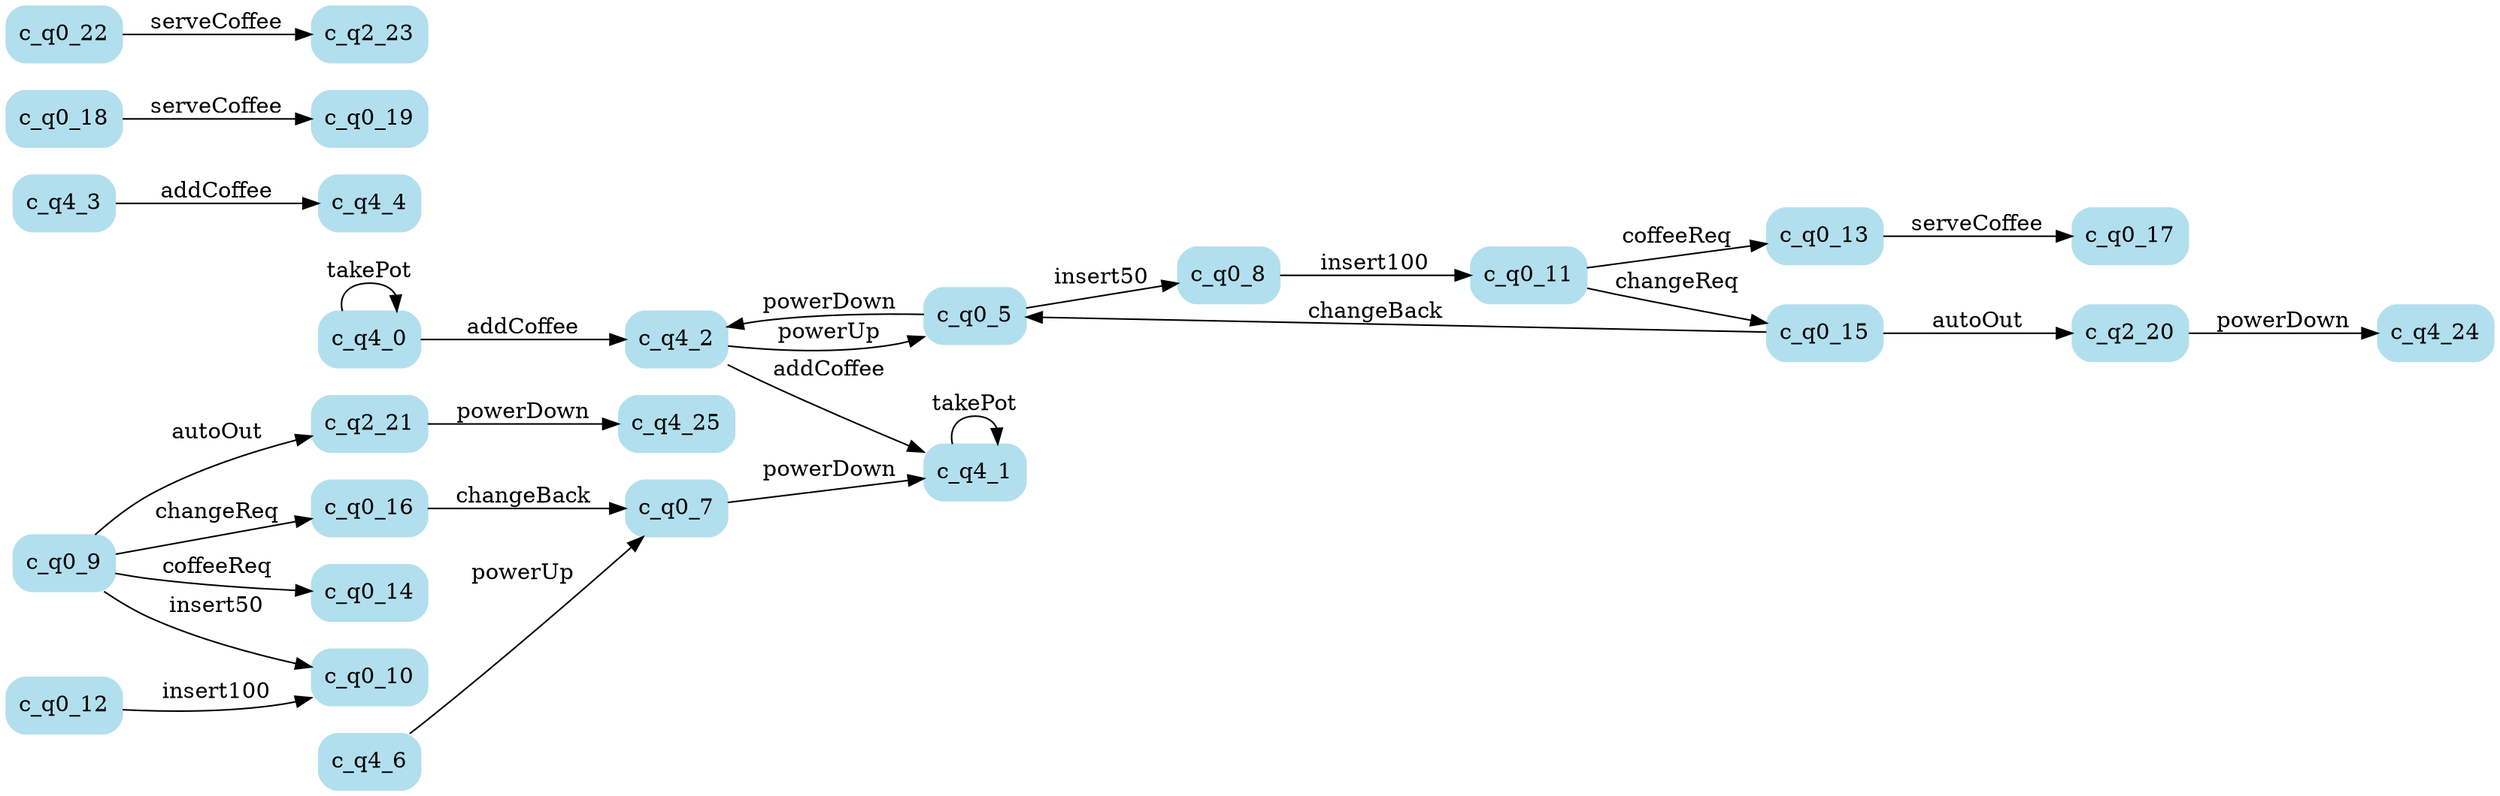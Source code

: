digraph {

	rankdir="LR";
	node[shape="box", style="rounded, filled", color="lightblue2"];

	c_q4_0[label="c_q4_0"];
	c_q4_1[label="c_q4_1"];
	c_q4_2[label="c_q4_2"];
	c_q4_3[label="c_q4_3"];
	c_q4_4[label="c_q4_4"];
	c_q0_5[label="c_q0_5"];
	c_q4_6[label="c_q4_6"];
	c_q0_7[label="c_q0_7"];
	c_q0_8[label="c_q0_8"];
	c_q0_9[label="c_q0_9"];
	c_q0_10[label="c_q0_10"];
	c_q0_11[label="c_q0_11"];
	c_q0_12[label="c_q0_12"];
	c_q0_13[label="c_q0_13"];
	c_q0_14[label="c_q0_14"];
	c_q0_15[label="c_q0_15"];
	c_q0_16[label="c_q0_16"];
	c_q0_17[label="c_q0_17"];
	c_q0_18[label="c_q0_18"];
	c_q0_19[label="c_q0_19"];
	c_q2_20[label="c_q2_20"];
	c_q2_21[label="c_q2_21"];
	c_q0_22[label="c_q0_22"];
	c_q2_23[label="c_q2_23"];
	c_q4_24[label="c_q4_24"];
	c_q4_25[label="c_q4_25"];

	c_q4_0 -> c_q4_0 [label="takePot"];
	c_q4_1 -> c_q4_1 [label="takePot"];
	c_q4_0 -> c_q4_2 [label="addCoffee"];
	c_q4_2 -> c_q4_1 [label="addCoffee"];
	c_q4_3 -> c_q4_4 [label="addCoffee"];
	c_q4_2 -> c_q0_5 [label="powerUp"];
	c_q4_6 -> c_q0_7 [label="powerUp"];
	c_q0_5 -> c_q0_8 [label="insert50"];
	c_q0_9 -> c_q0_10 [label="insert50"];
	c_q0_8 -> c_q0_11 [label="insert100"];
	c_q0_12 -> c_q0_10 [label="insert100"];
	c_q0_11 -> c_q0_13 [label="coffeeReq"];
	c_q0_9 -> c_q0_14 [label="coffeeReq"];
	c_q0_11 -> c_q0_15 [label="changeReq"];
	c_q0_9 -> c_q0_16 [label="changeReq"];
	c_q0_13 -> c_q0_17 [label="serveCoffee"];
	c_q0_18 -> c_q0_19 [label="serveCoffee"];
	c_q0_15 -> c_q0_5 [label="changeBack"];
	c_q0_16 -> c_q0_7 [label="changeBack"];
	c_q0_15 -> c_q2_20 [label="autoOut"];
	c_q0_9 -> c_q2_21 [label="autoOut"];
	c_q0_22 -> c_q2_23 [label="serveCoffee"];
	c_q0_5 -> c_q4_2 [label="powerDown"];
	c_q0_7 -> c_q4_1 [label="powerDown"];
	c_q2_20 -> c_q4_24 [label="powerDown"];
	c_q2_21 -> c_q4_25 [label="powerDown"];

}
